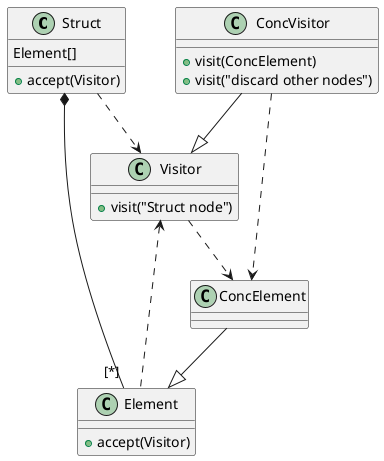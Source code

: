 @startuml
' General describes how the visitor pattern works

skinparam componentStyle uml2

class Struct {
    Element[]
    +accept(Visitor)
}
Struct *-- "[*]" Element
Struct ..> Visitor

class Element {
 +accept(Visitor)
}
Visitor <.. Element

class ConcElement
ConcElement --|> Element

class Visitor {
 +visit("Struct node")
}
Visitor ..> ConcElement

class ConcVisitor {
 +visit(ConcElement)
 +visit("discard other nodes")
}
ConcVisitor --|> Visitor
ConcVisitor ..> ConcElement
@enduml

@startuml
actor User
participant Struct
participant Element
participant ConcElement
participant Visitor
participant ConcVisitor

== Initialize ==
User -> Struct : create
activate Struct
    loop create structure of Element nodes
    Struct -> ConcElement : create
    end loop
    Struct --> User
deactivate Struct
User -> ConcVisitor : create
User <-- ConcVisitor
note over User, ConcVisitor
User has a complete Struct containing nodes derived from Element.
User has a ConcVisitor that only operates on ConcElement.
end note

== Running ==
note over User, Struct
instance is a ConcVisitor
end note
User -> Struct : accept(instance)\nstatic dispatch
activate Struct
    loop all Element nodes
    Struct -> Element : accept(instance)
    activate Element
        Element -> ConcElement : accept(instance)\ndynamic dispatch
    deactivate Element

    activate ConcElement
        ConcElement -> Visitor : visit(this)\nstatic dispatch\nitself as argument

        activate Visitor
            Visitor -> ConcVisitor : visit(element)\ndynamic dispatch
        deactivate Visitor

        activate ConcVisitor
            ConcVisitor -> ConcVisitor : do_stuff
            ConcVisitor --> ConcElement
        deactivate ConcVisitor
        ConcElement --> Struct
    deactivate ConcElement
    end
deactivate Struct
@enduml

@startuml
participant Struct
participant Cursor
participant Visitor
participant ConcElement

== Process Elements ==
[-> Struct : accept(Visitor: visitor)
activate Struct
    Struct -> Cursor : get kind
    Struct -> Struct : use kind to wrap\nin element
    activate Struct
        Struct -> ConcElement : create(Cursor: cursor)
        Struct <-- ConcElement : element
    deactivate Struct

    Struct -> Visitor : accept(ConcElement: element)
    [<-- Struct
deactivate Struct
@enduml
